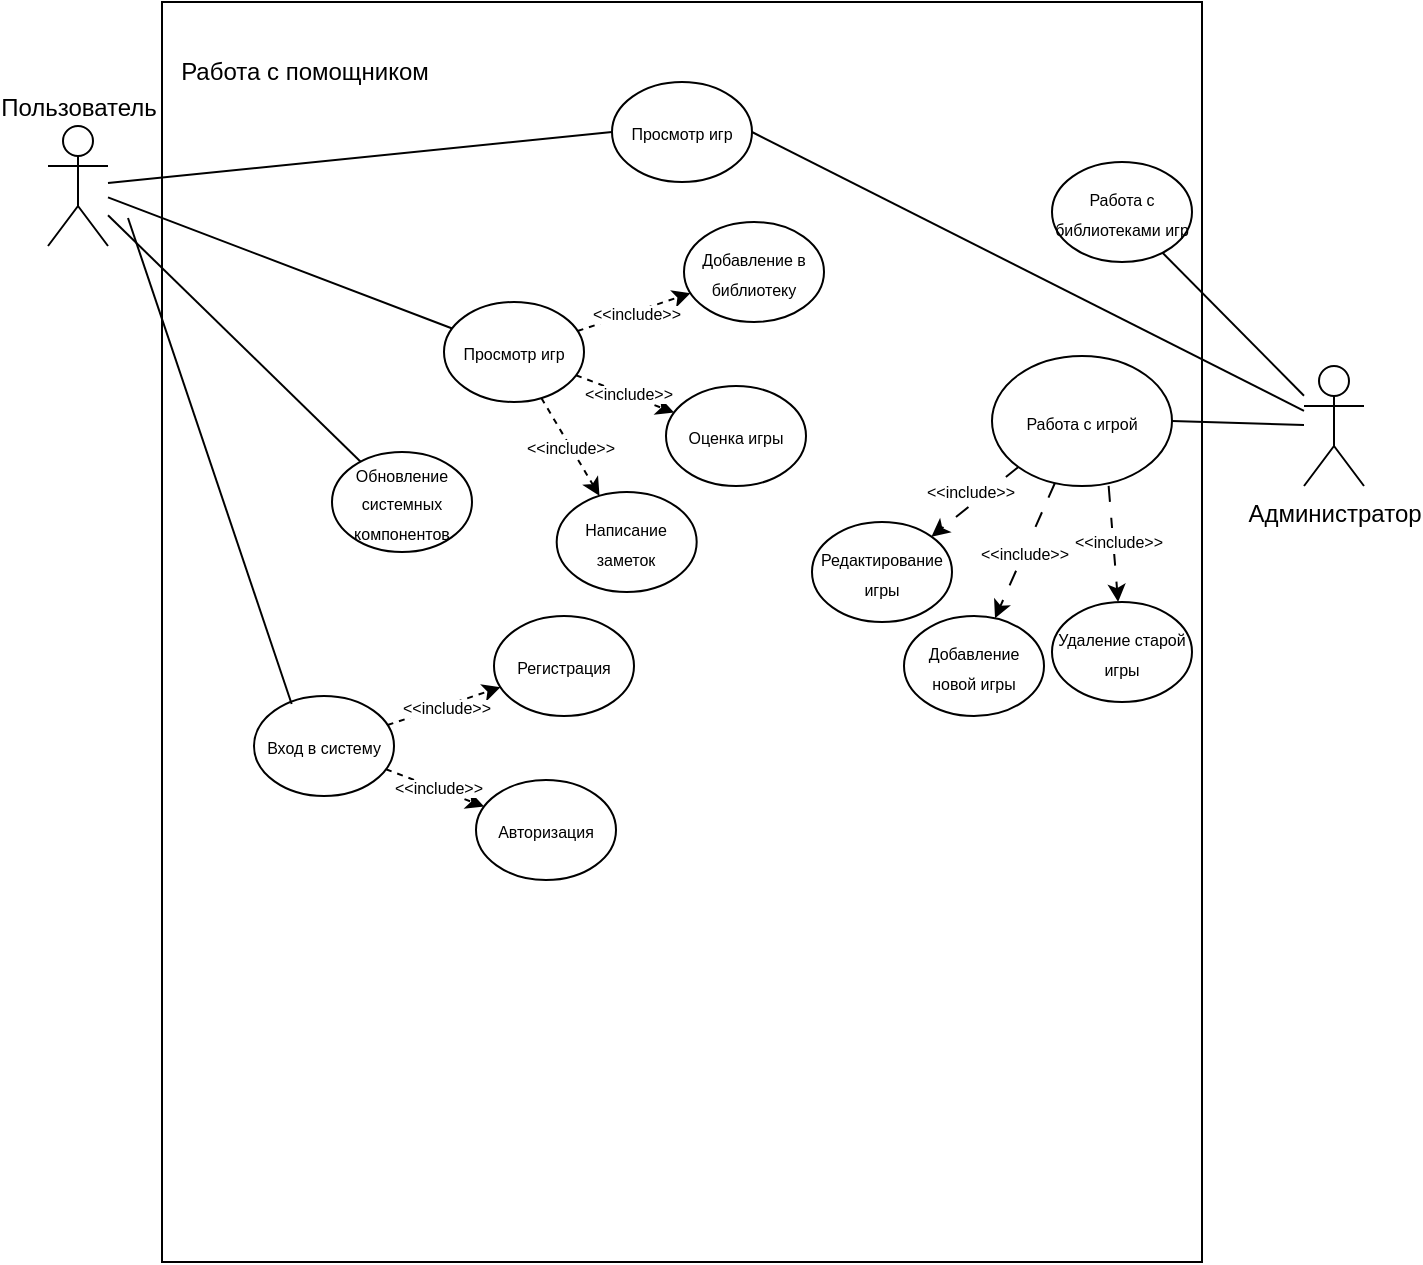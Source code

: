 <mxfile version="22.1.2" type="device">
  <diagram name="Страница — 1" id="JskE_W5221Kw5uckJdxN">
    <mxGraphModel dx="209" dy="614" grid="1" gridSize="10" guides="1" tooltips="1" connect="1" arrows="1" fold="1" page="1" pageScale="1" pageWidth="827" pageHeight="1169" math="0" shadow="0">
      <root>
        <mxCell id="0" />
        <mxCell id="1" parent="0" />
        <mxCell id="ff88zPoke-WIpQn8Iawk-1" value="" style="rounded=0;whiteSpace=wrap;html=1;fillColor=none;movable=1;resizable=1;rotatable=1;deletable=1;editable=1;locked=0;connectable=1;" vertex="1" parent="1">
          <mxGeometry x="955" y="140" width="520" height="630" as="geometry" />
        </mxCell>
        <mxCell id="ff88zPoke-WIpQn8Iawk-2" style="rounded=0;orthogonalLoop=1;jettySize=auto;html=1;endArrow=none;endFill=0;" edge="1" parent="1" source="ff88zPoke-WIpQn8Iawk-4" target="ff88zPoke-WIpQn8Iawk-32">
          <mxGeometry relative="1" as="geometry" />
        </mxCell>
        <mxCell id="ff88zPoke-WIpQn8Iawk-3" style="rounded=0;orthogonalLoop=1;jettySize=auto;html=1;endArrow=none;endFill=0;" edge="1" parent="1" source="ff88zPoke-WIpQn8Iawk-4" target="ff88zPoke-WIpQn8Iawk-45">
          <mxGeometry relative="1" as="geometry" />
        </mxCell>
        <mxCell id="ff88zPoke-WIpQn8Iawk-4" value="Пользователь" style="shape=umlActor;verticalLabelPosition=top;verticalAlign=bottom;html=1;outlineConnect=0;movable=1;resizable=1;rotatable=1;deletable=1;editable=1;locked=0;connectable=1;labelPosition=center;align=center;" vertex="1" parent="1">
          <mxGeometry x="898" y="202" width="30" height="60" as="geometry" />
        </mxCell>
        <mxCell id="ff88zPoke-WIpQn8Iawk-5" value="Администратор" style="shape=umlActor;verticalLabelPosition=bottom;verticalAlign=top;html=1;outlineConnect=0;movable=1;resizable=1;rotatable=1;deletable=1;editable=1;locked=0;connectable=1;" vertex="1" parent="1">
          <mxGeometry x="1526" y="322" width="30" height="60" as="geometry" />
        </mxCell>
        <mxCell id="ff88zPoke-WIpQn8Iawk-8" value="&lt;font style=&quot;font-size: 8px;&quot;&gt;Работа с библиотеками игр&lt;/font&gt;" style="ellipse;whiteSpace=wrap;html=1;movable=1;resizable=1;rotatable=1;deletable=1;editable=1;locked=0;connectable=1;" vertex="1" parent="1">
          <mxGeometry x="1400" y="220" width="70" height="50" as="geometry" />
        </mxCell>
        <mxCell id="ff88zPoke-WIpQn8Iawk-9" value="Работа с помощником" style="text;html=1;align=center;verticalAlign=middle;resizable=1;points=[];autosize=1;strokeColor=none;fillColor=none;movable=1;rotatable=1;deletable=1;editable=1;locked=0;connectable=1;" vertex="1" parent="1">
          <mxGeometry x="951" y="160" width="150" height="30" as="geometry" />
        </mxCell>
        <mxCell id="ff88zPoke-WIpQn8Iawk-10" value="" style="endArrow=none;html=1;rounded=0;movable=1;resizable=1;rotatable=1;deletable=1;editable=1;locked=0;connectable=1;" edge="1" parent="1" source="ff88zPoke-WIpQn8Iawk-8" target="ff88zPoke-WIpQn8Iawk-5">
          <mxGeometry width="50" height="50" relative="1" as="geometry">
            <mxPoint x="1396" y="452" as="sourcePoint" />
            <mxPoint x="1446" y="402" as="targetPoint" />
          </mxGeometry>
        </mxCell>
        <mxCell id="ff88zPoke-WIpQn8Iawk-12" style="rounded=0;orthogonalLoop=1;jettySize=auto;html=1;exitX=0;exitY=1;exitDx=0;exitDy=0;entryX=1;entryY=0;entryDx=0;entryDy=0;dashed=1;dashPattern=8 8;" edge="1" parent="1" source="ff88zPoke-WIpQn8Iawk-15" target="ff88zPoke-WIpQn8Iawk-21">
          <mxGeometry relative="1" as="geometry" />
        </mxCell>
        <mxCell id="ff88zPoke-WIpQn8Iawk-13" value="&lt;font style=&quot;font-size: 8px;&quot;&gt;&amp;lt;&amp;lt;include&amp;gt;&amp;gt;&lt;/font&gt;" style="edgeLabel;html=1;align=center;verticalAlign=middle;resizable=0;points=[];" vertex="1" connectable="0" parent="ff88zPoke-WIpQn8Iawk-12">
          <mxGeometry x="-0.071" y="-2" relative="1" as="geometry">
            <mxPoint x="-3" y="-3" as="offset" />
          </mxGeometry>
        </mxCell>
        <mxCell id="ff88zPoke-WIpQn8Iawk-14" style="rounded=0;orthogonalLoop=1;jettySize=auto;html=1;dashed=1;dashPattern=8 8;" edge="1" parent="1" source="ff88zPoke-WIpQn8Iawk-15" target="ff88zPoke-WIpQn8Iawk-20">
          <mxGeometry relative="1" as="geometry" />
        </mxCell>
        <mxCell id="ff88zPoke-WIpQn8Iawk-15" value="&lt;span style=&quot;font-size: 8px;&quot;&gt;Работа с игрой&lt;/span&gt;" style="ellipse;whiteSpace=wrap;html=1;movable=1;resizable=1;rotatable=1;deletable=1;editable=1;locked=0;connectable=1;" vertex="1" parent="1">
          <mxGeometry x="1370" y="317" width="90" height="65" as="geometry" />
        </mxCell>
        <mxCell id="ff88zPoke-WIpQn8Iawk-16" value="" style="endArrow=none;html=1;rounded=0;exitX=1;exitY=0.5;exitDx=0;exitDy=0;" edge="1" parent="1" source="ff88zPoke-WIpQn8Iawk-15" target="ff88zPoke-WIpQn8Iawk-5">
          <mxGeometry width="50" height="50" relative="1" as="geometry">
            <mxPoint x="1460" y="492" as="sourcePoint" />
            <mxPoint x="1510" y="442" as="targetPoint" />
          </mxGeometry>
        </mxCell>
        <mxCell id="ff88zPoke-WIpQn8Iawk-17" value="&lt;span style=&quot;font-size: 8px;&quot;&gt;Просмотр игр&lt;/span&gt;" style="ellipse;whiteSpace=wrap;html=1;movable=1;resizable=1;rotatable=1;deletable=1;editable=1;locked=0;connectable=1;" vertex="1" parent="1">
          <mxGeometry x="1180" y="180" width="70" height="50" as="geometry" />
        </mxCell>
        <mxCell id="ff88zPoke-WIpQn8Iawk-18" value="&lt;font style=&quot;font-size: 8px;&quot;&gt;Добавление в библиотеку&lt;/font&gt;" style="ellipse;whiteSpace=wrap;html=1;movable=1;resizable=1;rotatable=1;deletable=1;editable=1;locked=0;connectable=1;" vertex="1" parent="1">
          <mxGeometry x="1216" y="250" width="70" height="50" as="geometry" />
        </mxCell>
        <mxCell id="ff88zPoke-WIpQn8Iawk-19" value="" style="endArrow=none;html=1;rounded=0;exitX=0;exitY=0.5;exitDx=0;exitDy=0;" edge="1" parent="1" source="ff88zPoke-WIpQn8Iawk-17" target="ff88zPoke-WIpQn8Iawk-4">
          <mxGeometry width="50" height="50" relative="1" as="geometry">
            <mxPoint x="1030" y="512" as="sourcePoint" />
            <mxPoint x="1080" y="462" as="targetPoint" />
          </mxGeometry>
        </mxCell>
        <mxCell id="ff88zPoke-WIpQn8Iawk-20" value="&lt;span style=&quot;font-size: 8px;&quot;&gt;Добавление новой игры&lt;/span&gt;" style="ellipse;whiteSpace=wrap;html=1;movable=1;resizable=1;rotatable=1;deletable=1;editable=1;locked=0;connectable=1;" vertex="1" parent="1">
          <mxGeometry x="1326" y="447" width="70" height="50" as="geometry" />
        </mxCell>
        <mxCell id="ff88zPoke-WIpQn8Iawk-21" value="&lt;span style=&quot;font-size: 8px;&quot;&gt;Редактирование игры&lt;/span&gt;" style="ellipse;whiteSpace=wrap;html=1;movable=1;resizable=1;rotatable=1;deletable=1;editable=1;locked=0;connectable=1;" vertex="1" parent="1">
          <mxGeometry x="1280" y="400" width="70" height="50" as="geometry" />
        </mxCell>
        <mxCell id="ff88zPoke-WIpQn8Iawk-22" value="&lt;font style=&quot;font-size: 8px;&quot;&gt;&amp;lt;&amp;lt;include&amp;gt;&amp;gt;&lt;/font&gt;" style="edgeLabel;html=1;align=center;verticalAlign=middle;resizable=0;points=[];rotation=0;" vertex="1" connectable="0" parent="1">
          <mxGeometry x="1388.002" y="413.998" as="geometry">
            <mxPoint x="-2" y="1" as="offset" />
          </mxGeometry>
        </mxCell>
        <mxCell id="ff88zPoke-WIpQn8Iawk-23" style="rounded=0;orthogonalLoop=1;jettySize=auto;html=1;dashed=1;dashPattern=8 8;exitX=0.648;exitY=0.999;exitDx=0;exitDy=0;exitPerimeter=0;" edge="1" parent="1" source="ff88zPoke-WIpQn8Iawk-15" target="ff88zPoke-WIpQn8Iawk-24">
          <mxGeometry relative="1" as="geometry">
            <mxPoint x="1373" y="362" as="sourcePoint" />
          </mxGeometry>
        </mxCell>
        <mxCell id="ff88zPoke-WIpQn8Iawk-24" value="&lt;font style=&quot;font-size: 8px;&quot;&gt;Удаление старой игры&lt;br&gt;&lt;/font&gt;" style="ellipse;whiteSpace=wrap;html=1;movable=1;resizable=1;rotatable=1;deletable=1;editable=1;locked=0;connectable=1;" vertex="1" parent="1">
          <mxGeometry x="1400" y="440" width="70" height="50" as="geometry" />
        </mxCell>
        <mxCell id="ff88zPoke-WIpQn8Iawk-25" value="&lt;font style=&quot;font-size: 8px;&quot;&gt;&amp;lt;&amp;lt;include&amp;gt;&amp;gt;&lt;/font&gt;" style="edgeLabel;html=1;align=center;verticalAlign=middle;resizable=0;points=[];rotation=0;" vertex="1" connectable="0" parent="1">
          <mxGeometry x="1435.002" y="413.998" as="geometry">
            <mxPoint x="-2" y="-5" as="offset" />
          </mxGeometry>
        </mxCell>
        <mxCell id="ff88zPoke-WIpQn8Iawk-26" value="" style="endArrow=none;html=1;rounded=0;exitX=1;exitY=0.5;exitDx=0;exitDy=0;" edge="1" parent="1" source="ff88zPoke-WIpQn8Iawk-17" target="ff88zPoke-WIpQn8Iawk-5">
          <mxGeometry width="50" height="50" relative="1" as="geometry">
            <mxPoint x="1190" y="562" as="sourcePoint" />
            <mxPoint x="1240" y="512" as="targetPoint" />
          </mxGeometry>
        </mxCell>
        <mxCell id="ff88zPoke-WIpQn8Iawk-28" style="rounded=0;orthogonalLoop=1;jettySize=auto;html=1;dashed=1;" edge="1" parent="1" source="ff88zPoke-WIpQn8Iawk-32" target="ff88zPoke-WIpQn8Iawk-18">
          <mxGeometry relative="1" as="geometry" />
        </mxCell>
        <mxCell id="ff88zPoke-WIpQn8Iawk-29" value="&amp;lt;&amp;lt;include&amp;gt;&amp;gt;" style="edgeLabel;html=1;align=center;verticalAlign=middle;resizable=0;points=[];fontSize=8;" vertex="1" connectable="0" parent="ff88zPoke-WIpQn8Iawk-28">
          <mxGeometry x="0.006" y="-1" relative="1" as="geometry">
            <mxPoint as="offset" />
          </mxGeometry>
        </mxCell>
        <mxCell id="ff88zPoke-WIpQn8Iawk-30" style="rounded=0;orthogonalLoop=1;jettySize=auto;html=1;dashed=1;" edge="1" parent="1" source="ff88zPoke-WIpQn8Iawk-32" target="ff88zPoke-WIpQn8Iawk-46">
          <mxGeometry relative="1" as="geometry" />
        </mxCell>
        <mxCell id="ff88zPoke-WIpQn8Iawk-31" value="&amp;lt;&amp;lt;include&amp;gt;&amp;gt;" style="edgeLabel;html=1;align=center;verticalAlign=middle;resizable=0;points=[];fontSize=8;" vertex="1" connectable="0" parent="ff88zPoke-WIpQn8Iawk-30">
          <mxGeometry x="0.026" y="1" relative="1" as="geometry">
            <mxPoint as="offset" />
          </mxGeometry>
        </mxCell>
        <mxCell id="ff88zPoke-WIpQn8Iawk-32" value="&lt;span style=&quot;font-size: 8px;&quot;&gt;Просмотр игр&lt;/span&gt;" style="ellipse;whiteSpace=wrap;html=1;movable=1;resizable=1;rotatable=1;deletable=1;editable=1;locked=0;connectable=1;" vertex="1" parent="1">
          <mxGeometry x="1096" y="290" width="70" height="50" as="geometry" />
        </mxCell>
        <mxCell id="ff88zPoke-WIpQn8Iawk-45" value="&lt;span style=&quot;font-size: 8px;&quot;&gt;Обновление системных компонентов&lt;/span&gt;" style="ellipse;whiteSpace=wrap;html=1;movable=1;resizable=1;rotatable=1;deletable=1;editable=1;locked=0;connectable=1;" vertex="1" parent="1">
          <mxGeometry x="1040" y="365" width="70" height="50" as="geometry" />
        </mxCell>
        <mxCell id="ff88zPoke-WIpQn8Iawk-46" value="&lt;span style=&quot;font-size: 8px;&quot;&gt;Оценка игры&lt;/span&gt;" style="ellipse;whiteSpace=wrap;html=1;movable=1;resizable=1;rotatable=1;deletable=1;editable=1;locked=0;connectable=1;" vertex="1" parent="1">
          <mxGeometry x="1207" y="332" width="70" height="50" as="geometry" />
        </mxCell>
        <mxCell id="ff88zPoke-WIpQn8Iawk-47" value="&lt;font style=&quot;font-size: 8px;&quot;&gt;Написание заметок&lt;/font&gt;" style="ellipse;whiteSpace=wrap;html=1;movable=1;resizable=1;rotatable=1;deletable=1;editable=1;locked=0;connectable=1;" vertex="1" parent="1">
          <mxGeometry x="1152.34" y="385" width="70" height="50" as="geometry" />
        </mxCell>
        <mxCell id="ff88zPoke-WIpQn8Iawk-48" style="rounded=0;orthogonalLoop=1;jettySize=auto;html=1;dashed=1;" edge="1" parent="1" source="ff88zPoke-WIpQn8Iawk-32" target="ff88zPoke-WIpQn8Iawk-47">
          <mxGeometry relative="1" as="geometry">
            <mxPoint x="1099.34" y="440" as="sourcePoint" />
          </mxGeometry>
        </mxCell>
        <mxCell id="ff88zPoke-WIpQn8Iawk-49" value="&amp;lt;&amp;lt;include&amp;gt;&amp;gt;" style="edgeLabel;html=1;align=center;verticalAlign=middle;resizable=0;points=[];fontSize=8;" vertex="1" connectable="0" parent="ff88zPoke-WIpQn8Iawk-48">
          <mxGeometry x="0.006" y="-1" relative="1" as="geometry">
            <mxPoint as="offset" />
          </mxGeometry>
        </mxCell>
        <mxCell id="ff88zPoke-WIpQn8Iawk-50" value="&lt;font style=&quot;font-size: 8px;&quot;&gt;Регистрация&lt;/font&gt;" style="ellipse;whiteSpace=wrap;html=1;movable=1;resizable=1;rotatable=1;deletable=1;editable=1;locked=0;connectable=1;" vertex="1" parent="1">
          <mxGeometry x="1121" y="447" width="70" height="50" as="geometry" />
        </mxCell>
        <mxCell id="ff88zPoke-WIpQn8Iawk-51" style="rounded=0;orthogonalLoop=1;jettySize=auto;html=1;dashed=1;" edge="1" parent="1" source="ff88zPoke-WIpQn8Iawk-55" target="ff88zPoke-WIpQn8Iawk-50">
          <mxGeometry relative="1" as="geometry" />
        </mxCell>
        <mxCell id="ff88zPoke-WIpQn8Iawk-52" value="&amp;lt;&amp;lt;include&amp;gt;&amp;gt;" style="edgeLabel;html=1;align=center;verticalAlign=middle;resizable=0;points=[];fontSize=8;" vertex="1" connectable="0" parent="ff88zPoke-WIpQn8Iawk-51">
          <mxGeometry x="0.006" y="-1" relative="1" as="geometry">
            <mxPoint as="offset" />
          </mxGeometry>
        </mxCell>
        <mxCell id="ff88zPoke-WIpQn8Iawk-53" style="rounded=0;orthogonalLoop=1;jettySize=auto;html=1;dashed=1;" edge="1" parent="1" source="ff88zPoke-WIpQn8Iawk-55" target="ff88zPoke-WIpQn8Iawk-56">
          <mxGeometry relative="1" as="geometry" />
        </mxCell>
        <mxCell id="ff88zPoke-WIpQn8Iawk-54" value="&amp;lt;&amp;lt;include&amp;gt;&amp;gt;" style="edgeLabel;html=1;align=center;verticalAlign=middle;resizable=0;points=[];fontSize=8;" vertex="1" connectable="0" parent="ff88zPoke-WIpQn8Iawk-53">
          <mxGeometry x="0.026" y="1" relative="1" as="geometry">
            <mxPoint as="offset" />
          </mxGeometry>
        </mxCell>
        <mxCell id="ff88zPoke-WIpQn8Iawk-55" value="&lt;span style=&quot;font-size: 8px;&quot;&gt;Вход в систему&lt;/span&gt;" style="ellipse;whiteSpace=wrap;html=1;movable=1;resizable=1;rotatable=1;deletable=1;editable=1;locked=0;connectable=1;" vertex="1" parent="1">
          <mxGeometry x="1001" y="487" width="70" height="50" as="geometry" />
        </mxCell>
        <mxCell id="ff88zPoke-WIpQn8Iawk-56" value="&lt;font style=&quot;font-size: 8px;&quot;&gt;Авторизация&lt;/font&gt;" style="ellipse;whiteSpace=wrap;html=1;movable=1;resizable=1;rotatable=1;deletable=1;editable=1;locked=0;connectable=1;" vertex="1" parent="1">
          <mxGeometry x="1112" y="529" width="70" height="50" as="geometry" />
        </mxCell>
        <mxCell id="ff88zPoke-WIpQn8Iawk-57" style="rounded=0;orthogonalLoop=1;jettySize=auto;html=1;endArrow=none;endFill=0;entryX=0.269;entryY=0.08;entryDx=0;entryDy=0;entryPerimeter=0;" edge="1" parent="1" target="ff88zPoke-WIpQn8Iawk-55">
          <mxGeometry relative="1" as="geometry">
            <mxPoint x="938" y="248" as="sourcePoint" />
            <mxPoint x="1110" y="313" as="targetPoint" />
          </mxGeometry>
        </mxCell>
      </root>
    </mxGraphModel>
  </diagram>
</mxfile>

